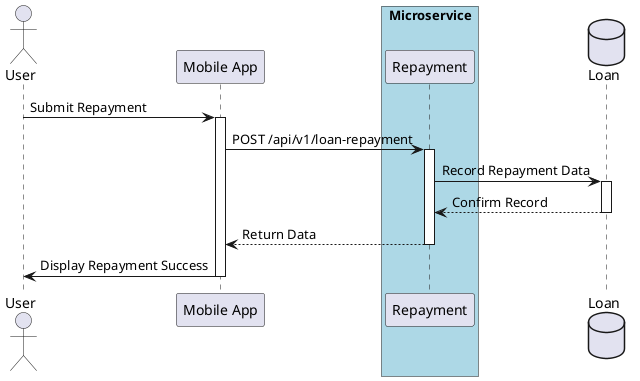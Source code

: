 @startuml

actor User
participant "Mobile App" as App
box "Microservice" #LightBlue
participant "Repayment" as RepaymentService
end box
database "Loan" as DB

User -> App ++: Submit Repayment
App -> RepaymentService++ : POST /api/v1/loan-repayment
RepaymentService -> DB++ : Record Repayment Data
DB --> RepaymentService-- : Confirm Record
RepaymentService --> App-- : Return Data
App -> User-- : Display Repayment Success
@enduml